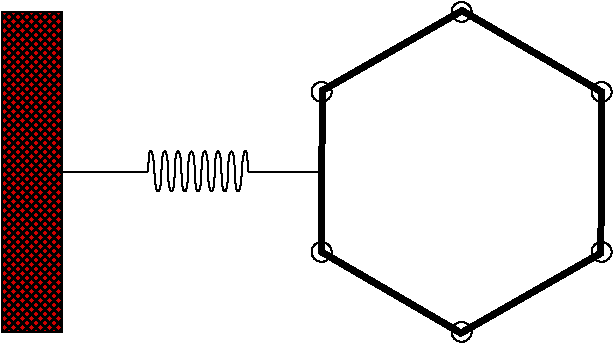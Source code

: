 #FIG 3.2  Produced by xfig version 3.2.5
Landscape
Center
Inches
Letter  
50.00
Single
-2
1200 2
1 3 0 1 0 7 50 -1 -1 0.000 1 0.0000 4200 1200 75 75 4200 1200 4200 1275
1 3 0 1 0 7 50 -1 -1 0.000 1 0.0000 5250 1800 75 75 5250 1800 5250 1875
1 3 0 1 0 7 50 -1 -1 0.000 1 0.0000 3150 1800 75 75 3150 1800 3150 1875
1 3 0 1 0 7 50 -1 -1 0.000 1 0.0000 3150 3000 75 75 3150 3000 3150 3075
1 3 0 1 0 7 50 -1 -1 0.000 1 0.0000 4200 3600 75 75 4200 3600 4200 3675
1 3 0 1 0 7 50 -1 -1 0.000 1 0.0000 5250 3000 75 75 5250 3000 5250 3075
2 3 0 4 0 7 50 -1 -1 0.000 0 0 0 0 0 7
	 3150 3000 4195 3609 5245 3009 5250 1800 4205 1191 3155 1791
	 3150 3000
2 1 0 1 0 7 50 -1 0 0.000 0 0 -1 0 0 2
	 1200 2400 1848 2400
2 1 0 1 0 7 50 -1 0 0.000 0 0 -1 0 0 2
	 2599 2400 3120 2400
2 2 0 1 0 20 50 -1 46 0.000 0 0 -1 0 0 5
	 1200 1200 750 1200 750 3600 1200 3600 1200 1200
3 2 0 1 0 7 50 -1 -1 0.000 0 0 0 17
	 1849 2396 1874 2246 1924 2546 1974 2246 2024 2546 2074 2246
	 2124 2546 2174 2246 2224 2546 2274 2246 2324 2546 2374 2246
	 2424 2546 2474 2246 2524 2546 2574 2246 2599 2396
	 0.000 -1.000 -1.000 -1.000 -1.000 -1.000 -1.000 -1.000
	 -1.000 -1.000 -1.000 -1.000 -1.000 -1.000 -1.000 -1.000
	 0.000
